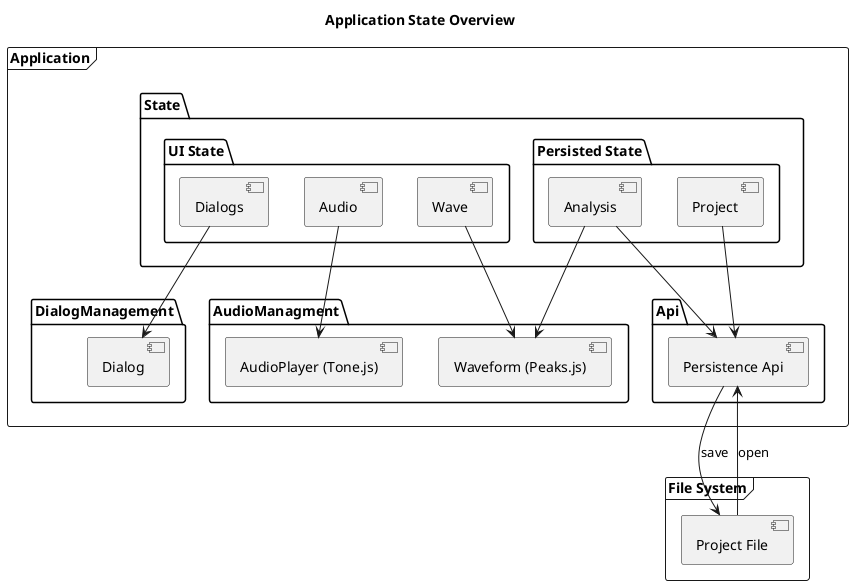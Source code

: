@startuml Application State Overview

title     Application State Overview

frame "Application" {

    package State {
        package "UI State" {
            [Wave]
            [Dialogs]
            [Audio]
        }
        package "Persisted State" {
            [Analysis]
            [Project]
        }
    }

    package AudioManagment {
        [AudioPlayer (Tone.js)]
        [Waveform (Peaks.js)]
    }

    package DialogManagement {
        [Dialog]
    }

    package  Api {
        [Persistence Api]
    }

}

frame "File System" {
    [Project File]
}

[Project] --> [Persistence Api]
[Analysis] --> [Persistence Api] 
[Persistence Api] --> [Project File] : save
[Persistence Api] <-- [Project File] : open
[Dialogs] --> [Dialog]
[Wave] --> [Waveform (Peaks.js)]
[Analysis] --> [Waveform (Peaks.js)]
[Audio] --> [AudioPlayer (Tone.js)]

@enduml